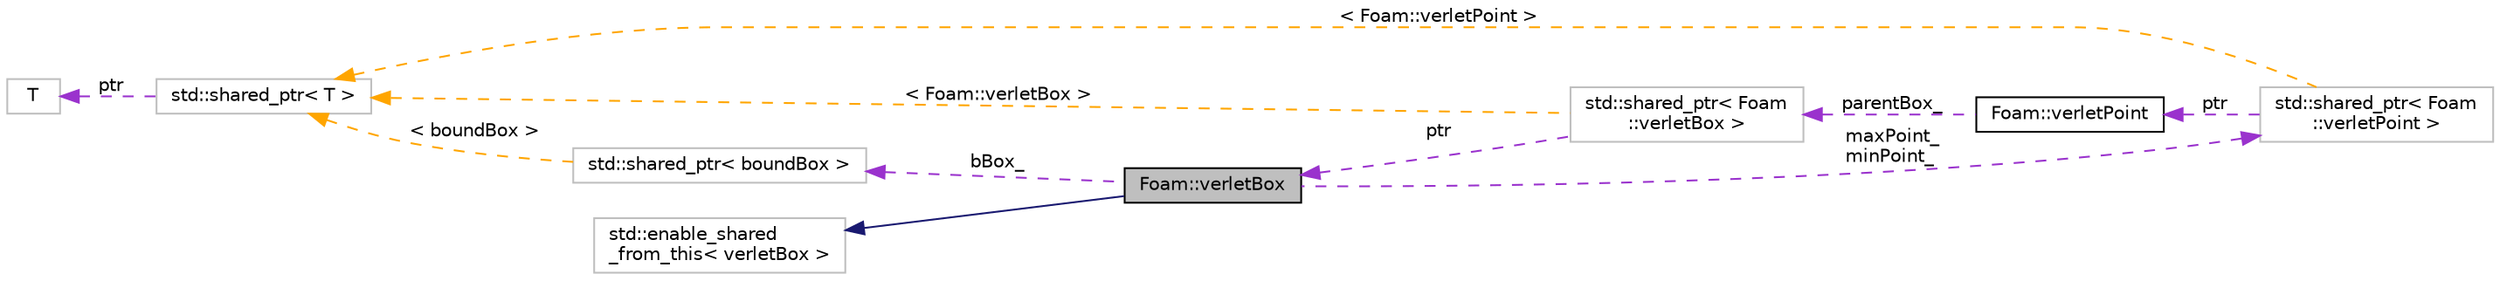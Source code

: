 digraph "Foam::verletBox"
{
 // LATEX_PDF_SIZE
  edge [fontname="Helvetica",fontsize="10",labelfontname="Helvetica",labelfontsize="10"];
  node [fontname="Helvetica",fontsize="10",shape=record];
  rankdir="LR";
  Node1 [label="Foam::verletBox",height=0.2,width=0.4,color="black", fillcolor="grey75", style="filled", fontcolor="black",tooltip=" "];
  Node2 -> Node1 [dir="back",color="midnightblue",fontsize="10",style="solid",fontname="Helvetica"];
  Node2 [label="std::enable_shared\l_from_this\< verletBox \>",height=0.2,width=0.4,color="grey75", fillcolor="white", style="filled",tooltip=" "];
  Node3 -> Node1 [dir="back",color="darkorchid3",fontsize="10",style="dashed",label=" maxPoint_\nminPoint_" ,fontname="Helvetica"];
  Node3 [label="std::shared_ptr\< Foam\l::verletPoint \>",height=0.2,width=0.4,color="grey75", fillcolor="white", style="filled",tooltip=" "];
  Node4 -> Node3 [dir="back",color="darkorchid3",fontsize="10",style="dashed",label=" ptr" ,fontname="Helvetica"];
  Node4 [label="Foam::verletPoint",height=0.2,width=0.4,color="black", fillcolor="white", style="filled",URL="$classFoam_1_1verletPoint.html",tooltip=" "];
  Node5 -> Node4 [dir="back",color="darkorchid3",fontsize="10",style="dashed",label=" parentBox_" ,fontname="Helvetica"];
  Node5 [label="std::shared_ptr\< Foam\l::verletBox \>",height=0.2,width=0.4,color="grey75", fillcolor="white", style="filled",tooltip=" "];
  Node1 -> Node5 [dir="back",color="darkorchid3",fontsize="10",style="dashed",label=" ptr" ,fontname="Helvetica"];
  Node6 -> Node5 [dir="back",color="orange",fontsize="10",style="dashed",label=" \< Foam::verletBox \>" ,fontname="Helvetica"];
  Node6 [label="std::shared_ptr\< T \>",height=0.2,width=0.4,color="grey75", fillcolor="white", style="filled",tooltip="STL class."];
  Node7 -> Node6 [dir="back",color="darkorchid3",fontsize="10",style="dashed",label=" ptr" ,fontname="Helvetica"];
  Node7 [label="T",height=0.2,width=0.4,color="grey75", fillcolor="white", style="filled",tooltip=" "];
  Node6 -> Node3 [dir="back",color="orange",fontsize="10",style="dashed",label=" \< Foam::verletPoint \>" ,fontname="Helvetica"];
  Node8 -> Node1 [dir="back",color="darkorchid3",fontsize="10",style="dashed",label=" bBox_" ,fontname="Helvetica"];
  Node8 [label="std::shared_ptr\< boundBox \>",height=0.2,width=0.4,color="grey75", fillcolor="white", style="filled",tooltip=" "];
  Node6 -> Node8 [dir="back",color="orange",fontsize="10",style="dashed",label=" \< boundBox \>" ,fontname="Helvetica"];
}
